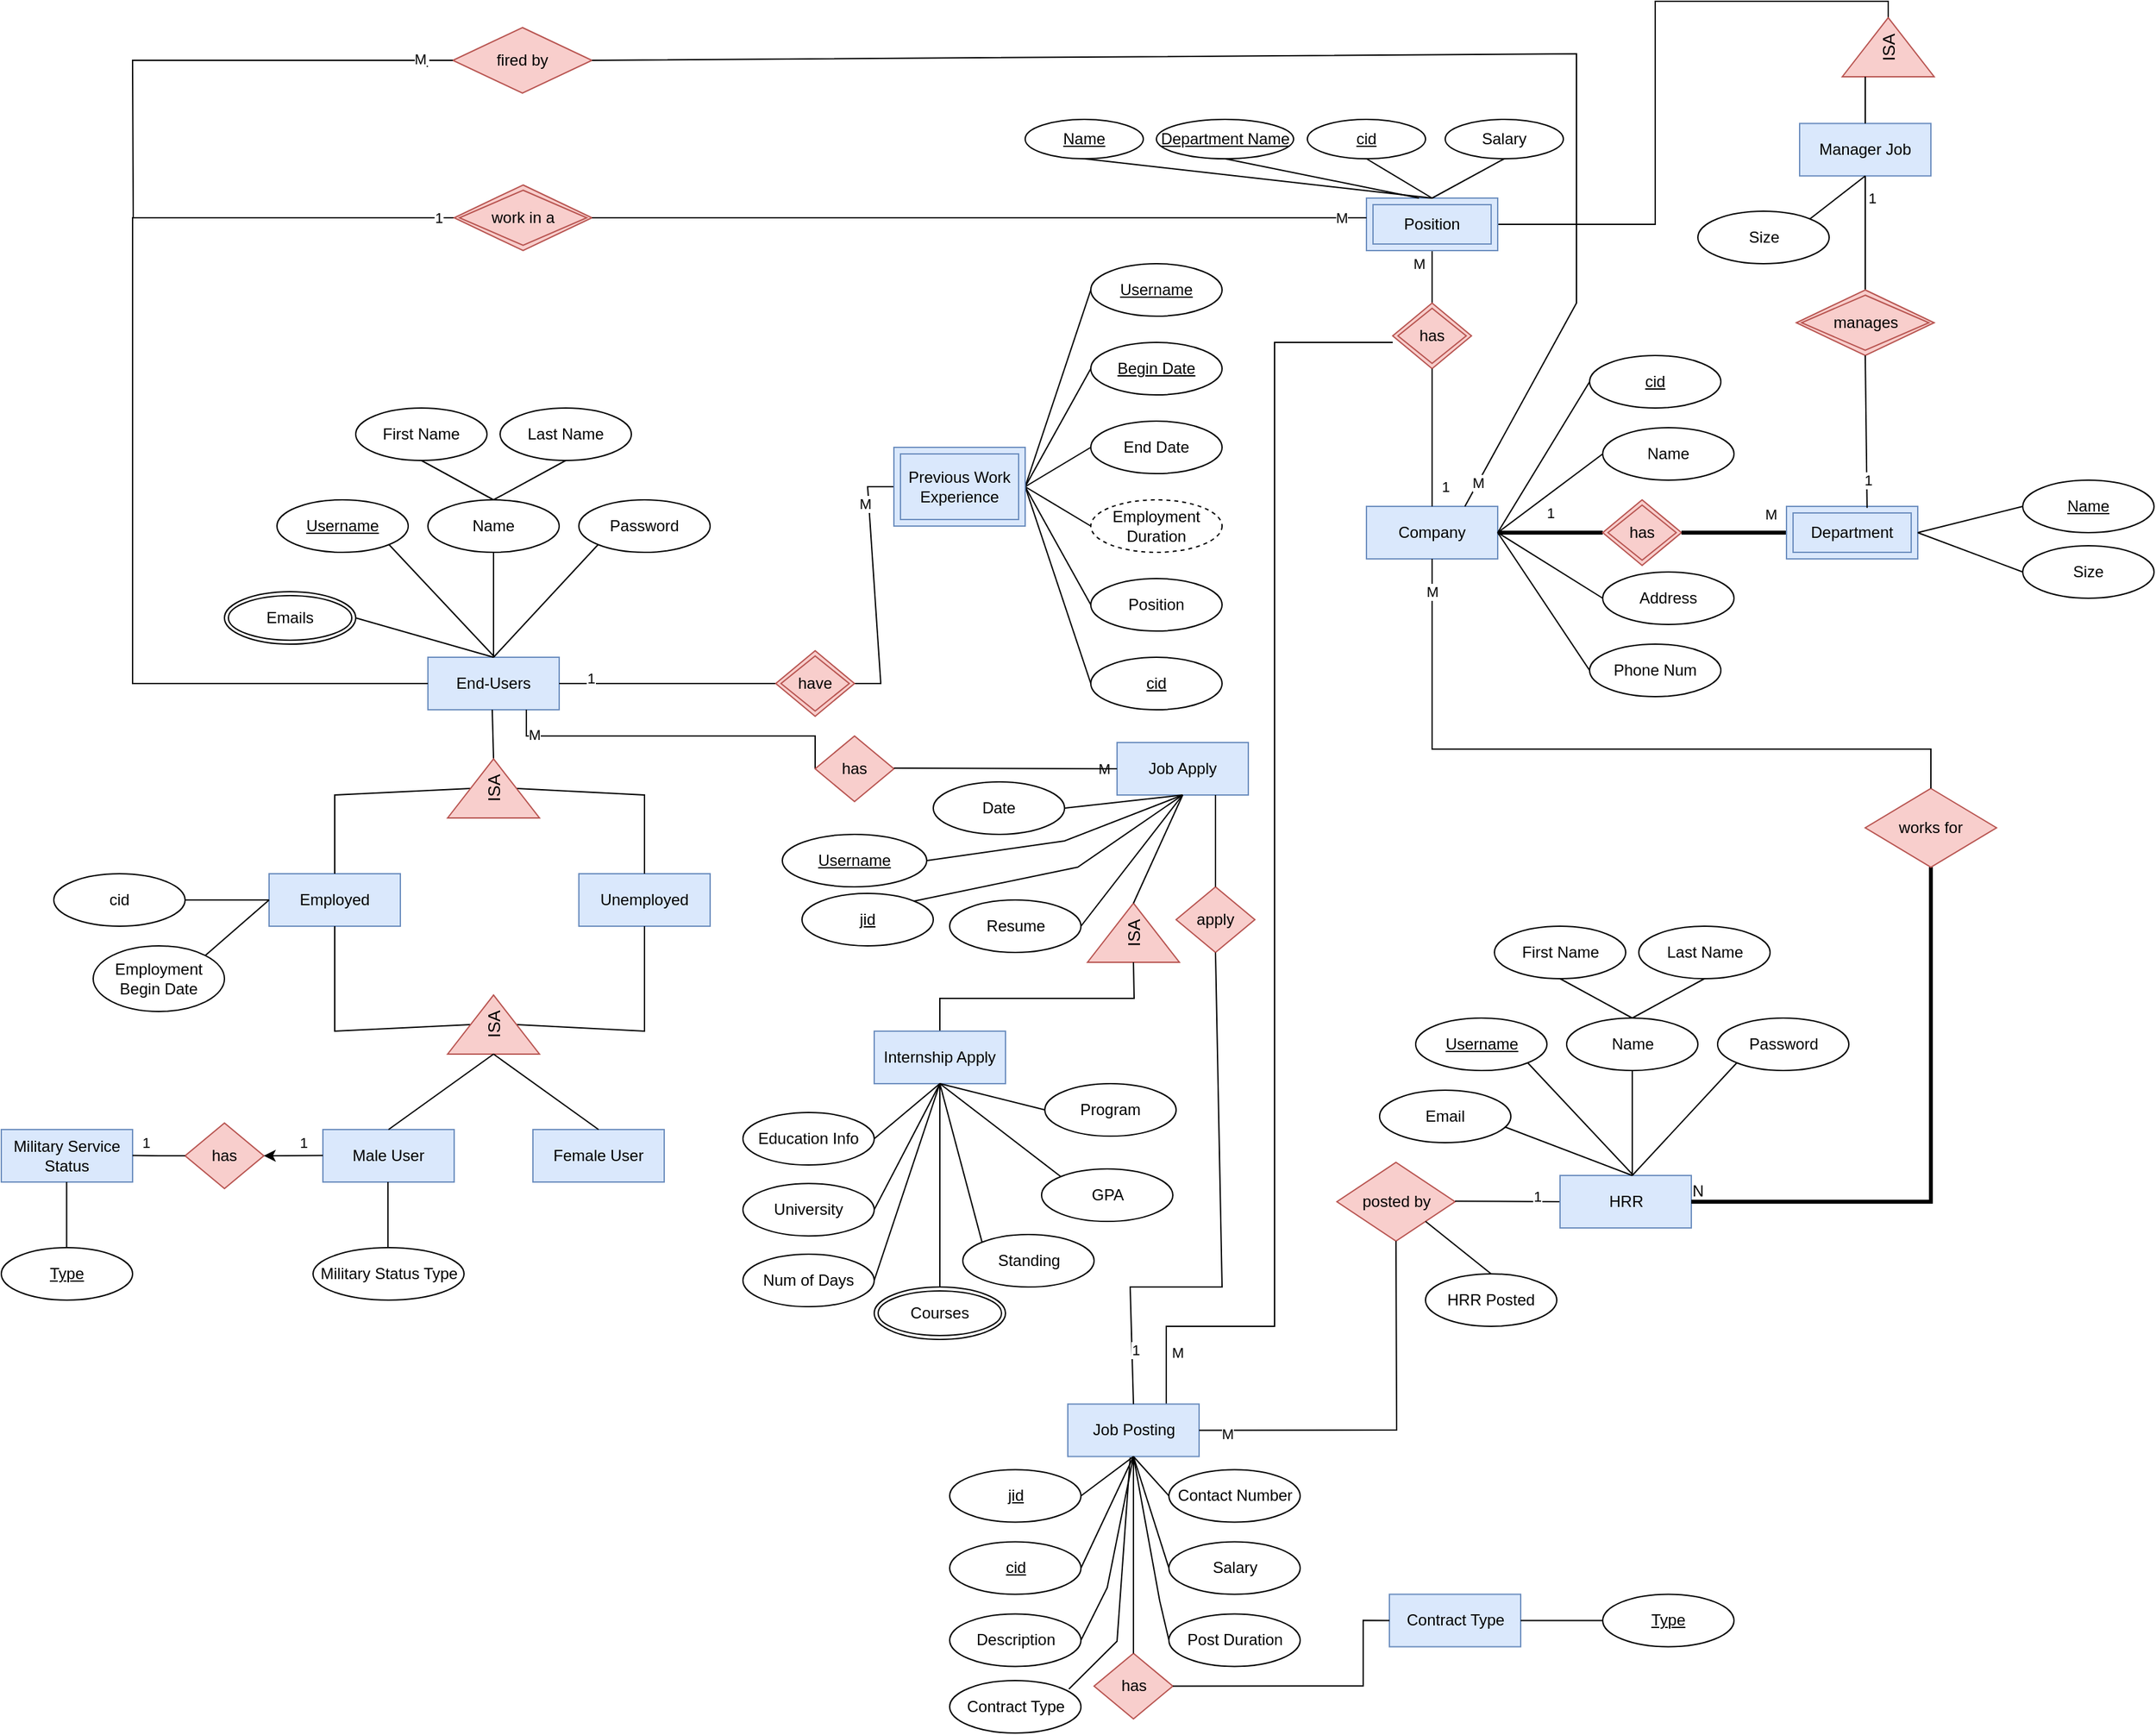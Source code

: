 <mxfile version="14.5.10" type="device"><diagram id="d1ksWg_DlpzIimM81drJ" name="Page-1"><mxGraphModel dx="985" dy="1811" grid="1" gridSize="10" guides="1" tooltips="1" connect="1" arrows="1" fold="1" page="1" pageScale="1" pageWidth="827" pageHeight="1169" math="0" shadow="0"><root><mxCell id="0"/><mxCell id="1" parent="0"/><mxCell id="cqcOpJSqc2ntEKkGwpek-28" value="Emails" style="ellipse;shape=doubleEllipse;margin=3;whiteSpace=wrap;html=1;align=center;" parent="1" vertex="1"><mxGeometry x="240" y="190" width="100" height="40" as="geometry"/></mxCell><mxCell id="cqcOpJSqc2ntEKkGwpek-31" value="" style="endArrow=none;html=1;rounded=0;exitX=0.5;exitY=0;exitDx=0;exitDy=0;entryX=0.5;entryY=1;entryDx=0;entryDy=0;" parent="1" edge="1"><mxGeometry relative="1" as="geometry"><mxPoint x="445" y="240" as="sourcePoint"/><mxPoint x="445" y="160" as="targetPoint"/></mxGeometry></mxCell><mxCell id="cqcOpJSqc2ntEKkGwpek-32" value="Last Name" style="ellipse;whiteSpace=wrap;html=1;align=center;" parent="1" vertex="1"><mxGeometry x="450" y="50" width="100" height="40" as="geometry"/></mxCell><mxCell id="cqcOpJSqc2ntEKkGwpek-33" value="Name" style="ellipse;whiteSpace=wrap;html=1;align=center;" parent="1" vertex="1"><mxGeometry x="395" y="120" width="100" height="40" as="geometry"/></mxCell><mxCell id="cqcOpJSqc2ntEKkGwpek-34" value="First Name" style="ellipse;whiteSpace=wrap;html=1;align=center;" parent="1" vertex="1"><mxGeometry x="340" y="50" width="100" height="40" as="geometry"/></mxCell><mxCell id="cqcOpJSqc2ntEKkGwpek-35" value="End-Users" style="whiteSpace=wrap;html=1;align=center;fillColor=#dae8fc;strokeColor=#6c8ebf;" parent="1" vertex="1"><mxGeometry x="395" y="240" width="100" height="40" as="geometry"/></mxCell><mxCell id="cqcOpJSqc2ntEKkGwpek-36" value="Password" style="ellipse;whiteSpace=wrap;html=1;align=center;" parent="1" vertex="1"><mxGeometry x="510" y="120" width="100" height="40" as="geometry"/></mxCell><mxCell id="cqcOpJSqc2ntEKkGwpek-37" value="&lt;span&gt;Username&lt;/span&gt;" style="ellipse;whiteSpace=wrap;html=1;align=center;fontStyle=4" parent="1" vertex="1"><mxGeometry x="280" y="120" width="100" height="40" as="geometry"/></mxCell><mxCell id="cqcOpJSqc2ntEKkGwpek-39" value="" style="endArrow=none;html=1;rounded=0;exitX=0.5;exitY=0;exitDx=0;exitDy=0;entryX=0.5;entryY=1;entryDx=0;entryDy=0;" parent="1" source="cqcOpJSqc2ntEKkGwpek-33" target="cqcOpJSqc2ntEKkGwpek-34" edge="1"><mxGeometry relative="1" as="geometry"><mxPoint x="410" y="250" as="sourcePoint"/><mxPoint x="570" y="250" as="targetPoint"/></mxGeometry></mxCell><mxCell id="cqcOpJSqc2ntEKkGwpek-40" value="" style="endArrow=none;html=1;rounded=0;exitX=0.5;exitY=0;exitDx=0;exitDy=0;entryX=0.5;entryY=1;entryDx=0;entryDy=0;" parent="1" source="cqcOpJSqc2ntEKkGwpek-33" target="cqcOpJSqc2ntEKkGwpek-32" edge="1"><mxGeometry relative="1" as="geometry"><mxPoint x="410" y="250" as="sourcePoint"/><mxPoint x="570" y="250" as="targetPoint"/></mxGeometry></mxCell><mxCell id="cqcOpJSqc2ntEKkGwpek-41" value="" style="endArrow=none;html=1;rounded=0;entryX=1;entryY=1;entryDx=0;entryDy=0;" parent="1" target="cqcOpJSqc2ntEKkGwpek-37" edge="1"><mxGeometry relative="1" as="geometry"><mxPoint x="445" y="239" as="sourcePoint"/><mxPoint x="570" y="250" as="targetPoint"/></mxGeometry></mxCell><mxCell id="cqcOpJSqc2ntEKkGwpek-42" value="" style="endArrow=none;html=1;rounded=0;exitX=0.5;exitY=0;exitDx=0;exitDy=0;entryX=1;entryY=0.5;entryDx=0;entryDy=0;" parent="1" source="cqcOpJSqc2ntEKkGwpek-35" target="cqcOpJSqc2ntEKkGwpek-28" edge="1"><mxGeometry relative="1" as="geometry"><mxPoint x="410" y="250" as="sourcePoint"/><mxPoint x="570" y="250" as="targetPoint"/></mxGeometry></mxCell><mxCell id="cqcOpJSqc2ntEKkGwpek-44" value="" style="endArrow=none;html=1;rounded=0;exitX=0.5;exitY=0;exitDx=0;exitDy=0;entryX=0;entryY=1;entryDx=0;entryDy=0;" parent="1" source="cqcOpJSqc2ntEKkGwpek-35" target="cqcOpJSqc2ntEKkGwpek-36" edge="1"><mxGeometry relative="1" as="geometry"><mxPoint x="410" y="250" as="sourcePoint"/><mxPoint x="570" y="250" as="targetPoint"/></mxGeometry></mxCell><mxCell id="cqcOpJSqc2ntEKkGwpek-51" value="Unemployed" style="whiteSpace=wrap;html=1;align=center;fillColor=#dae8fc;strokeColor=#6c8ebf;" parent="1" vertex="1"><mxGeometry x="510" y="405" width="100" height="40" as="geometry"/></mxCell><mxCell id="cqcOpJSqc2ntEKkGwpek-52" value="Employed" style="whiteSpace=wrap;html=1;align=center;fillColor=#dae8fc;strokeColor=#6c8ebf;" parent="1" vertex="1"><mxGeometry x="274" y="405" width="100" height="40" as="geometry"/></mxCell><mxCell id="cqcOpJSqc2ntEKkGwpek-53" value="" style="endArrow=none;html=1;rounded=0;exitX=0.5;exitY=0;exitDx=0;exitDy=0;entryX=0.5;entryY=0;entryDx=0;entryDy=0;" parent="1" source="ncbssZcYmyAaLt0e8BNh-103" target="cqcOpJSqc2ntEKkGwpek-52" edge="1"><mxGeometry relative="1" as="geometry"><mxPoint x="414" y="345" as="sourcePoint"/><mxPoint x="570" y="370" as="targetPoint"/><Array as="points"><mxPoint x="324" y="345"/></Array></mxGeometry></mxCell><mxCell id="cqcOpJSqc2ntEKkGwpek-54" value="" style="endArrow=none;html=1;rounded=0;exitX=0.5;exitY=1;exitDx=0;exitDy=0;entryX=0.5;entryY=0;entryDx=0;entryDy=0;" parent="1" source="ncbssZcYmyAaLt0e8BNh-103" target="cqcOpJSqc2ntEKkGwpek-51" edge="1"><mxGeometry relative="1" as="geometry"><mxPoint x="474" y="345" as="sourcePoint"/><mxPoint x="570" y="370" as="targetPoint"/><Array as="points"><mxPoint x="560" y="345"/></Array></mxGeometry></mxCell><mxCell id="cqcOpJSqc2ntEKkGwpek-55" value="" style="endArrow=none;html=1;rounded=0;exitX=1;exitY=0.5;exitDx=0;exitDy=0;" parent="1" source="ncbssZcYmyAaLt0e8BNh-103" edge="1"><mxGeometry relative="1" as="geometry"><mxPoint x="444" y="320" as="sourcePoint"/><mxPoint x="444" y="280" as="targetPoint"/></mxGeometry></mxCell><mxCell id="cqcOpJSqc2ntEKkGwpek-57" value="" style="endArrow=none;html=1;rounded=0;exitX=0.5;exitY=0;exitDx=0;exitDy=0;entryX=0.5;entryY=1;entryDx=0;entryDy=0;startArrow=none;startFill=0;" parent="1" source="ncbssZcYmyAaLt0e8BNh-107" target="cqcOpJSqc2ntEKkGwpek-52" edge="1"><mxGeometry relative="1" as="geometry"><mxPoint x="415" y="525" as="sourcePoint"/><mxPoint x="334" y="415" as="targetPoint"/><Array as="points"><mxPoint x="324" y="525"/></Array></mxGeometry></mxCell><mxCell id="cqcOpJSqc2ntEKkGwpek-58" value="" style="endArrow=none;html=1;rounded=0;exitX=0.5;exitY=1;exitDx=0;exitDy=0;entryX=0.5;entryY=1;entryDx=0;entryDy=0;endFill=0;startArrow=none;startFill=0;" parent="1" source="ncbssZcYmyAaLt0e8BNh-107" target="cqcOpJSqc2ntEKkGwpek-51" edge="1"><mxGeometry relative="1" as="geometry"><mxPoint x="475" y="525" as="sourcePoint"/><mxPoint x="334" y="455" as="targetPoint"/><Array as="points"><mxPoint x="560" y="525"/></Array></mxGeometry></mxCell><mxCell id="cqcOpJSqc2ntEKkGwpek-59" value="Employment&lt;br&gt;Begin Date" style="ellipse;whiteSpace=wrap;html=1;align=center;" parent="1" vertex="1"><mxGeometry x="140" y="460" width="100" height="50" as="geometry"/></mxCell><mxCell id="cqcOpJSqc2ntEKkGwpek-60" value="cid" style="ellipse;whiteSpace=wrap;html=1;align=center;" parent="1" vertex="1"><mxGeometry x="110" y="405" width="100" height="40" as="geometry"/></mxCell><mxCell id="cqcOpJSqc2ntEKkGwpek-62" value="" style="endArrow=none;html=1;rounded=0;exitX=0;exitY=0.5;exitDx=0;exitDy=0;entryX=1;entryY=0.5;entryDx=0;entryDy=0;" parent="1" source="cqcOpJSqc2ntEKkGwpek-52" target="cqcOpJSqc2ntEKkGwpek-60" edge="1"><mxGeometry relative="1" as="geometry"><mxPoint x="410" y="370" as="sourcePoint"/><mxPoint x="570" y="370" as="targetPoint"/></mxGeometry></mxCell><mxCell id="cqcOpJSqc2ntEKkGwpek-63" value="" style="endArrow=none;html=1;rounded=0;exitX=0;exitY=0.5;exitDx=0;exitDy=0;entryX=1;entryY=0;entryDx=0;entryDy=0;" parent="1" source="cqcOpJSqc2ntEKkGwpek-52" target="cqcOpJSqc2ntEKkGwpek-59" edge="1"><mxGeometry relative="1" as="geometry"><mxPoint x="410" y="370" as="sourcePoint"/><mxPoint x="570" y="370" as="targetPoint"/></mxGeometry></mxCell><mxCell id="cqcOpJSqc2ntEKkGwpek-67" value="Female User" style="whiteSpace=wrap;html=1;align=center;fillColor=#dae8fc;strokeColor=#6c8ebf;" parent="1" vertex="1"><mxGeometry x="475" y="600" width="100" height="40" as="geometry"/></mxCell><mxCell id="cqcOpJSqc2ntEKkGwpek-68" value="Male User" style="whiteSpace=wrap;html=1;align=center;fillColor=#dae8fc;strokeColor=#6c8ebf;" parent="1" vertex="1"><mxGeometry x="315" y="600" width="100" height="40" as="geometry"/></mxCell><mxCell id="9dVKXGQWFYvHe3evVmPa-12" value="has" style="shape=rhombus;perimeter=rhombusPerimeter;whiteSpace=wrap;html=1;align=center;fillColor=#f8cecc;strokeColor=#b85450;" parent="1" vertex="1"><mxGeometry x="210" y="595" width="60" height="50" as="geometry"/></mxCell><mxCell id="9dVKXGQWFYvHe3evVmPa-13" value="Military Service Status" style="whiteSpace=wrap;html=1;align=center;fillColor=#dae8fc;strokeColor=#6c8ebf;" parent="1" vertex="1"><mxGeometry x="70" y="600" width="100" height="40" as="geometry"/></mxCell><mxCell id="9dVKXGQWFYvHe3evVmPa-14" value="Type" style="ellipse;whiteSpace=wrap;html=1;align=center;fontStyle=4" parent="1" vertex="1"><mxGeometry x="70" y="690" width="100" height="40" as="geometry"/></mxCell><mxCell id="9dVKXGQWFYvHe3evVmPa-20" value="" style="endArrow=none;html=1;rounded=0;startArrow=classic;startFill=1;" parent="1" edge="1"><mxGeometry relative="1" as="geometry"><mxPoint x="270" y="620" as="sourcePoint"/><mxPoint x="315" y="619.76" as="targetPoint"/></mxGeometry></mxCell><mxCell id="9dVKXGQWFYvHe3evVmPa-22" value="" style="endArrow=none;html=1;rounded=0;exitX=0;exitY=0.5;exitDx=0;exitDy=0;" parent="1" source="9dVKXGQWFYvHe3evVmPa-12" edge="1"><mxGeometry relative="1" as="geometry"><mxPoint x="10" y="619.76" as="sourcePoint"/><mxPoint x="170" y="619.76" as="targetPoint"/><Array as="points"><mxPoint x="190" y="620"/></Array></mxGeometry></mxCell><mxCell id="9dVKXGQWFYvHe3evVmPa-24" value="" style="endArrow=none;html=1;rounded=0;exitX=0.5;exitY=1;exitDx=0;exitDy=0;entryX=0.5;entryY=0;entryDx=0;entryDy=0;" parent="1" edge="1"><mxGeometry relative="1" as="geometry"><mxPoint x="119.76" y="640.0" as="sourcePoint"/><mxPoint x="119.76" y="690" as="targetPoint"/></mxGeometry></mxCell><mxCell id="9dVKXGQWFYvHe3evVmPa-26" value="" style="endArrow=none;html=1;rounded=0;exitX=1;exitY=0.5;exitDx=0;exitDy=0;entryX=0;entryY=0.5;entryDx=0;entryDy=0;" parent="1" source="cqcOpJSqc2ntEKkGwpek-35" edge="1"><mxGeometry relative="1" as="geometry"><mxPoint x="620" y="230" as="sourcePoint"/><mxPoint x="660" y="260" as="targetPoint"/></mxGeometry></mxCell><mxCell id="9es2AQz5W0lQA8T3IFxf-5" value="1" style="edgeLabel;html=1;align=center;verticalAlign=middle;resizable=0;points=[];" vertex="1" connectable="0" parent="9dVKXGQWFYvHe3evVmPa-26"><mxGeometry x="-0.716" y="4" relative="1" as="geometry"><mxPoint as="offset"/></mxGeometry></mxCell><mxCell id="9es2AQz5W0lQA8T3IFxf-8" value="1" style="edgeLabel;html=1;align=center;verticalAlign=middle;resizable=0;points=[];" vertex="1" connectable="0" parent="9dVKXGQWFYvHe3evVmPa-26"><mxGeometry x="-0.716" y="4" relative="1" as="geometry"><mxPoint x="-339" y="354" as="offset"/></mxGeometry></mxCell><mxCell id="9es2AQz5W0lQA8T3IFxf-9" value="1" style="edgeLabel;html=1;align=center;verticalAlign=middle;resizable=0;points=[];" vertex="1" connectable="0" parent="9dVKXGQWFYvHe3evVmPa-26"><mxGeometry x="-0.716" y="4" relative="1" as="geometry"><mxPoint x="-219" y="354" as="offset"/></mxGeometry></mxCell><mxCell id="9dVKXGQWFYvHe3evVmPa-28" value="" style="endArrow=none;html=1;rounded=0;exitX=1;exitY=0.5;exitDx=0;exitDy=0;endFill=0;startArrow=none;startFill=0;entryX=0;entryY=0.5;entryDx=0;entryDy=0;" parent="1" target="9dVKXGQWFYvHe3evVmPa-56" edge="1"><mxGeometry relative="1" as="geometry"><mxPoint x="720" y="260" as="sourcePoint"/><mxPoint x="740" y="110" as="targetPoint"/><Array as="points"><mxPoint x="740" y="260"/><mxPoint x="730" y="110"/></Array></mxGeometry></mxCell><mxCell id="9es2AQz5W0lQA8T3IFxf-6" value="M" style="edgeLabel;html=1;align=center;verticalAlign=middle;resizable=0;points=[];" vertex="1" connectable="0" parent="9dVKXGQWFYvHe3evVmPa-28"><mxGeometry x="0.659" y="3" relative="1" as="geometry"><mxPoint as="offset"/></mxGeometry></mxCell><mxCell id="9dVKXGQWFYvHe3evVmPa-29" value="Position" style="ellipse;whiteSpace=wrap;html=1;align=center;" parent="1" vertex="1"><mxGeometry x="900" y="180" width="100" height="40" as="geometry"/></mxCell><mxCell id="9dVKXGQWFYvHe3evVmPa-30" value="Employment Duration" style="ellipse;whiteSpace=wrap;html=1;align=center;dashed=1;" parent="1" vertex="1"><mxGeometry x="900" y="120" width="100" height="40" as="geometry"/></mxCell><mxCell id="9dVKXGQWFYvHe3evVmPa-31" value="End Date" style="ellipse;whiteSpace=wrap;html=1;align=center;" parent="1" vertex="1"><mxGeometry x="900" y="60" width="100" height="40" as="geometry"/></mxCell><mxCell id="9dVKXGQWFYvHe3evVmPa-32" value="Begin Date" style="ellipse;whiteSpace=wrap;html=1;align=center;fontStyle=4" parent="1" vertex="1"><mxGeometry x="900" width="100" height="40" as="geometry"/></mxCell><mxCell id="9dVKXGQWFYvHe3evVmPa-33" value="" style="endArrow=none;html=1;rounded=0;exitX=1;exitY=0.5;exitDx=0;exitDy=0;entryX=0;entryY=0.5;entryDx=0;entryDy=0;" parent="1" target="9dVKXGQWFYvHe3evVmPa-32" edge="1"><mxGeometry relative="1" as="geometry"><mxPoint x="850" y="110" as="sourcePoint"/><mxPoint x="920" y="120" as="targetPoint"/></mxGeometry></mxCell><mxCell id="9dVKXGQWFYvHe3evVmPa-34" value="" style="endArrow=none;html=1;rounded=0;entryX=0;entryY=0.5;entryDx=0;entryDy=0;" parent="1" target="9dVKXGQWFYvHe3evVmPa-29" edge="1"><mxGeometry relative="1" as="geometry"><mxPoint x="850" y="110" as="sourcePoint"/><mxPoint x="924.767" y="44.191" as="targetPoint"/></mxGeometry></mxCell><mxCell id="9dVKXGQWFYvHe3evVmPa-35" value="" style="endArrow=none;html=1;rounded=0;exitX=1;exitY=0.5;exitDx=0;exitDy=0;entryX=0;entryY=0.5;entryDx=0;entryDy=0;" parent="1" target="9dVKXGQWFYvHe3evVmPa-31" edge="1"><mxGeometry relative="1" as="geometry"><mxPoint x="850" y="110" as="sourcePoint"/><mxPoint x="924.767" y="44.191" as="targetPoint"/></mxGeometry></mxCell><mxCell id="9dVKXGQWFYvHe3evVmPa-36" value="" style="endArrow=none;html=1;rounded=0;entryX=0;entryY=0.5;entryDx=0;entryDy=0;" parent="1" target="9dVKXGQWFYvHe3evVmPa-30" edge="1"><mxGeometry relative="1" as="geometry"><mxPoint x="850" y="110" as="sourcePoint"/><mxPoint x="910" y="90" as="targetPoint"/></mxGeometry></mxCell><mxCell id="ncbssZcYmyAaLt0e8BNh-2" style="edgeStyle=orthogonalEdgeStyle;rounded=0;orthogonalLoop=1;jettySize=auto;html=1;exitX=0;exitY=0.5;exitDx=0;exitDy=0;entryX=0.75;entryY=0;entryDx=0;entryDy=0;endArrow=none;endFill=0;" parent="1" target="9dVKXGQWFYvHe3evVmPa-46" edge="1"><mxGeometry relative="1" as="geometry"><mxPoint x="1050" y="110" as="targetPoint"/><mxPoint x="1130" as="sourcePoint"/><Array as="points"><mxPoint x="1040"/><mxPoint x="1040" y="750"/><mxPoint x="957" y="750"/></Array></mxGeometry></mxCell><mxCell id="ncbssZcYmyAaLt0e8BNh-30" value="M" style="edgeLabel;html=1;align=center;verticalAlign=middle;resizable=0;points=[];" parent="ncbssZcYmyAaLt0e8BNh-2" vertex="1" connectable="0"><mxGeometry x="0.92" y="-1" relative="1" as="geometry"><mxPoint x="9" as="offset"/></mxGeometry></mxCell><mxCell id="9dVKXGQWFYvHe3evVmPa-37" value="Company" style="whiteSpace=wrap;html=1;align=center;fillColor=#dae8fc;strokeColor=#6c8ebf;" parent="1" vertex="1"><mxGeometry x="1110" y="125" width="100" height="40" as="geometry"/></mxCell><mxCell id="9dVKXGQWFYvHe3evVmPa-38" value="Phone Num" style="ellipse;whiteSpace=wrap;html=1;align=center;" parent="1" vertex="1"><mxGeometry x="1280" y="230" width="100" height="40" as="geometry"/></mxCell><mxCell id="9dVKXGQWFYvHe3evVmPa-39" value="Address" style="ellipse;whiteSpace=wrap;html=1;align=center;" parent="1" vertex="1"><mxGeometry x="1290" y="175" width="100" height="40" as="geometry"/></mxCell><mxCell id="9dVKXGQWFYvHe3evVmPa-40" value="Name" style="ellipse;whiteSpace=wrap;html=1;align=center;" parent="1" vertex="1"><mxGeometry x="1290" y="65" width="100" height="40" as="geometry"/></mxCell><mxCell id="9dVKXGQWFYvHe3evVmPa-41" value="cid" style="ellipse;whiteSpace=wrap;html=1;align=center;fontStyle=4" parent="1" vertex="1"><mxGeometry x="1280" y="10" width="100" height="40" as="geometry"/></mxCell><mxCell id="9dVKXGQWFYvHe3evVmPa-42" value="" style="endArrow=none;html=1;rounded=0;entryX=0;entryY=0.5;entryDx=0;entryDy=0;" parent="1" target="9dVKXGQWFYvHe3evVmPa-39" edge="1"><mxGeometry relative="1" as="geometry"><mxPoint x="1210" y="145" as="sourcePoint"/><mxPoint x="1260" y="175" as="targetPoint"/></mxGeometry></mxCell><mxCell id="9dVKXGQWFYvHe3evVmPa-43" value="" style="endArrow=none;html=1;rounded=0;entryX=0;entryY=0.5;entryDx=0;entryDy=0;" parent="1" target="9dVKXGQWFYvHe3evVmPa-40" edge="1"><mxGeometry relative="1" as="geometry"><mxPoint x="1210" y="145" as="sourcePoint"/><mxPoint x="1250" y="225" as="targetPoint"/></mxGeometry></mxCell><mxCell id="9dVKXGQWFYvHe3evVmPa-44" value="" style="endArrow=none;html=1;rounded=0;exitX=1;exitY=0.5;exitDx=0;exitDy=0;entryX=0;entryY=0.5;entryDx=0;entryDy=0;" parent="1" target="9dVKXGQWFYvHe3evVmPa-38" edge="1"><mxGeometry relative="1" as="geometry"><mxPoint x="1210" y="145" as="sourcePoint"/><mxPoint x="1250" y="225" as="targetPoint"/></mxGeometry></mxCell><mxCell id="9dVKXGQWFYvHe3evVmPa-45" value="" style="endArrow=none;html=1;rounded=0;exitX=1;exitY=0.5;exitDx=0;exitDy=0;entryX=0;entryY=0.5;entryDx=0;entryDy=0;" parent="1" target="9dVKXGQWFYvHe3evVmPa-41" edge="1"><mxGeometry relative="1" as="geometry"><mxPoint x="1210" y="145" as="sourcePoint"/><mxPoint x="1250" y="225" as="targetPoint"/></mxGeometry></mxCell><mxCell id="9dVKXGQWFYvHe3evVmPa-46" value="Job Posting" style="whiteSpace=wrap;html=1;align=center;fillColor=#dae8fc;strokeColor=#6c8ebf;" parent="1" vertex="1"><mxGeometry x="882.5" y="809.24" width="100" height="40" as="geometry"/></mxCell><mxCell id="9dVKXGQWFYvHe3evVmPa-47" value="Username" style="ellipse;whiteSpace=wrap;html=1;align=center;fontStyle=4" parent="1" vertex="1"><mxGeometry x="900" y="-60" width="100" height="40" as="geometry"/></mxCell><mxCell id="9dVKXGQWFYvHe3evVmPa-48" value="cid" style="ellipse;whiteSpace=wrap;html=1;align=center;fontStyle=4" parent="1" vertex="1"><mxGeometry x="900" y="240" width="100" height="40" as="geometry"/></mxCell><mxCell id="9dVKXGQWFYvHe3evVmPa-51" value="" style="endArrow=none;html=1;rounded=0;exitX=1;exitY=0.5;exitDx=0;exitDy=0;entryX=0;entryY=0.5;entryDx=0;entryDy=0;" parent="1" target="9dVKXGQWFYvHe3evVmPa-47" edge="1"><mxGeometry relative="1" as="geometry"><mxPoint x="850" y="110" as="sourcePoint"/><mxPoint x="1010" y="170" as="targetPoint"/></mxGeometry></mxCell><mxCell id="9dVKXGQWFYvHe3evVmPa-52" value="" style="endArrow=none;html=1;rounded=0;exitX=1;exitY=0.5;exitDx=0;exitDy=0;entryX=0;entryY=0.5;entryDx=0;entryDy=0;" parent="1" target="9dVKXGQWFYvHe3evVmPa-48" edge="1"><mxGeometry relative="1" as="geometry"><mxPoint x="850" y="110" as="sourcePoint"/><mxPoint x="890" y="250" as="targetPoint"/></mxGeometry></mxCell><mxCell id="9dVKXGQWFYvHe3evVmPa-56" value="Previous Work Experience" style="shape=ext;margin=3;double=1;whiteSpace=wrap;html=1;align=center;fillColor=#dae8fc;strokeColor=#6c8ebf;" parent="1" vertex="1"><mxGeometry x="750" y="80" width="100" height="60" as="geometry"/></mxCell><mxCell id="9dVKXGQWFYvHe3evVmPa-58" value="apply" style="shape=rhombus;perimeter=rhombusPerimeter;whiteSpace=wrap;html=1;align=center;fillColor=#f8cecc;strokeColor=#b85450;" parent="1" vertex="1"><mxGeometry x="965" y="415" width="60" height="50" as="geometry"/></mxCell><mxCell id="9dVKXGQWFYvHe3evVmPa-59" value="M" style="endArrow=none;html=1;rounded=0;exitX=0.75;exitY=1;exitDx=0;exitDy=0;entryX=0;entryY=0.5;entryDx=0;entryDy=0;" parent="1" source="cqcOpJSqc2ntEKkGwpek-35" target="bTfGJGbR7u_WJ01gCJMP-20" edge="1"><mxGeometry x="1" y="220" relative="1" as="geometry"><mxPoint x="830" y="270" as="sourcePoint"/><mxPoint x="990" y="270" as="targetPoint"/><Array as="points"><mxPoint x="470" y="300"/><mxPoint x="690" y="300"/><mxPoint x="690" y="325"/></Array><mxPoint x="220" as="offset"/></mxGeometry></mxCell><mxCell id="bTfGJGbR7u_WJ01gCJMP-16" value="M" style="edgeLabel;html=1;align=center;verticalAlign=middle;resizable=0;points=[];" parent="9dVKXGQWFYvHe3evVmPa-59" vertex="1" connectable="0"><mxGeometry x="-0.803" y="1" relative="1" as="geometry"><mxPoint as="offset"/></mxGeometry></mxCell><mxCell id="9dVKXGQWFYvHe3evVmPa-62" value="" style="endArrow=none;html=1;rounded=0;exitX=0.5;exitY=1;exitDx=0;exitDy=0;entryX=0.5;entryY=0;entryDx=0;entryDy=0;" parent="1" source="9dVKXGQWFYvHe3evVmPa-58" target="9dVKXGQWFYvHe3evVmPa-46" edge="1"><mxGeometry relative="1" as="geometry"><mxPoint x="960" y="320" as="sourcePoint"/><mxPoint x="930" y="800" as="targetPoint"/><Array as="points"><mxPoint x="1000" y="720"/><mxPoint x="930" y="720"/></Array></mxGeometry></mxCell><mxCell id="bTfGJGbR7u_WJ01gCJMP-17" value="1" style="edgeLabel;html=1;align=center;verticalAlign=middle;resizable=0;points=[];" parent="9dVKXGQWFYvHe3evVmPa-62" vertex="1" connectable="0"><mxGeometry x="0.8" y="2" relative="1" as="geometry"><mxPoint as="offset"/></mxGeometry></mxCell><mxCell id="9dVKXGQWFYvHe3evVmPa-63" value="cid" style="ellipse;whiteSpace=wrap;html=1;align=center;fontStyle=4" parent="1" vertex="1"><mxGeometry x="792.5" y="914.24" width="100" height="40" as="geometry"/></mxCell><mxCell id="9dVKXGQWFYvHe3evVmPa-64" value="jid" style="ellipse;whiteSpace=wrap;html=1;align=center;fontStyle=4" parent="1" vertex="1"><mxGeometry x="792.5" y="859.24" width="100" height="40" as="geometry"/></mxCell><mxCell id="9dVKXGQWFYvHe3evVmPa-68" value="Contact Number" style="ellipse;whiteSpace=wrap;html=1;align=center;gradientColor=none;" parent="1" vertex="1"><mxGeometry x="959.5" y="859.24" width="100" height="40" as="geometry"/></mxCell><mxCell id="9dVKXGQWFYvHe3evVmPa-69" value="Description" style="ellipse;whiteSpace=wrap;html=1;align=center;gradientColor=none;" parent="1" vertex="1"><mxGeometry x="792.5" y="969.24" width="100" height="40" as="geometry"/></mxCell><mxCell id="9dVKXGQWFYvHe3evVmPa-70" value="Salary" style="ellipse;whiteSpace=wrap;html=1;align=center;gradientColor=none;" parent="1" vertex="1"><mxGeometry x="959.5" y="914.24" width="100" height="40" as="geometry"/></mxCell><mxCell id="9dVKXGQWFYvHe3evVmPa-71" value="Post Duration" style="ellipse;whiteSpace=wrap;html=1;align=center;gradientColor=none;" parent="1" vertex="1"><mxGeometry x="959.5" y="969.24" width="100" height="40" as="geometry"/></mxCell><mxCell id="9dVKXGQWFYvHe3evVmPa-73" value="has" style="shape=rhombus;perimeter=rhombusPerimeter;whiteSpace=wrap;html=1;align=center;fillColor=#f8cecc;strokeColor=#b85450;" parent="1" vertex="1"><mxGeometry x="902.5" y="999.24" width="60" height="50" as="geometry"/></mxCell><mxCell id="9dVKXGQWFYvHe3evVmPa-74" value="" style="endArrow=none;html=1;rounded=0;exitX=0.5;exitY=1;exitDx=0;exitDy=0;entryX=0.5;entryY=0;entryDx=0;entryDy=0;" parent="1" source="9dVKXGQWFYvHe3evVmPa-46" target="9dVKXGQWFYvHe3evVmPa-73" edge="1"><mxGeometry relative="1" as="geometry"><mxPoint x="1152.5" y="709.24" as="sourcePoint"/><mxPoint x="932.5" y="995.18" as="targetPoint"/></mxGeometry></mxCell><mxCell id="9dVKXGQWFYvHe3evVmPa-75" value="" style="endArrow=none;html=1;rounded=0;exitX=1;exitY=0.5;exitDx=0;exitDy=0;entryX=0.5;entryY=1;entryDx=0;entryDy=0;" parent="1" source="9dVKXGQWFYvHe3evVmPa-64" target="9dVKXGQWFYvHe3evVmPa-46" edge="1"><mxGeometry relative="1" as="geometry"><mxPoint x="1042.5" y="789.24" as="sourcePoint"/><mxPoint x="1202.5" y="789.24" as="targetPoint"/><Array as="points"/></mxGeometry></mxCell><mxCell id="9dVKXGQWFYvHe3evVmPa-76" value="" style="endArrow=none;html=1;rounded=0;exitX=1;exitY=0.5;exitDx=0;exitDy=0;" parent="1" source="9dVKXGQWFYvHe3evVmPa-63" edge="1"><mxGeometry relative="1" as="geometry"><mxPoint x="902.5" y="889.24" as="sourcePoint"/><mxPoint x="932.5" y="849.24" as="targetPoint"/><Array as="points"/></mxGeometry></mxCell><mxCell id="9dVKXGQWFYvHe3evVmPa-77" value="" style="endArrow=none;html=1;rounded=0;exitX=1;exitY=0.5;exitDx=0;exitDy=0;" parent="1" source="9dVKXGQWFYvHe3evVmPa-69" edge="1"><mxGeometry relative="1" as="geometry"><mxPoint x="912.5" y="899.24" as="sourcePoint"/><mxPoint x="932.5" y="849.24" as="targetPoint"/><Array as="points"><mxPoint x="912.5" y="949.24"/></Array></mxGeometry></mxCell><mxCell id="9dVKXGQWFYvHe3evVmPa-78" value="" style="endArrow=none;html=1;rounded=0;exitX=0.5;exitY=1;exitDx=0;exitDy=0;entryX=0;entryY=0.5;entryDx=0;entryDy=0;" parent="1" source="9dVKXGQWFYvHe3evVmPa-46" target="9dVKXGQWFYvHe3evVmPa-71" edge="1"><mxGeometry relative="1" as="geometry"><mxPoint x="1042.5" y="789.24" as="sourcePoint"/><mxPoint x="1202.5" y="789.24" as="targetPoint"/><Array as="points"><mxPoint x="952.5" y="959.24"/></Array></mxGeometry></mxCell><mxCell id="9dVKXGQWFYvHe3evVmPa-79" value="" style="endArrow=none;html=1;rounded=0;exitX=0.5;exitY=1;exitDx=0;exitDy=0;entryX=0;entryY=0.5;entryDx=0;entryDy=0;" parent="1" source="9dVKXGQWFYvHe3evVmPa-46" target="9dVKXGQWFYvHe3evVmPa-70" edge="1"><mxGeometry relative="1" as="geometry"><mxPoint x="1042.5" y="789.24" as="sourcePoint"/><mxPoint x="1202.5" y="789.24" as="targetPoint"/></mxGeometry></mxCell><mxCell id="9dVKXGQWFYvHe3evVmPa-80" value="" style="endArrow=none;html=1;rounded=0;exitX=0.5;exitY=1;exitDx=0;exitDy=0;entryX=0;entryY=0.5;entryDx=0;entryDy=0;" parent="1" source="9dVKXGQWFYvHe3evVmPa-46" target="9dVKXGQWFYvHe3evVmPa-68" edge="1"><mxGeometry relative="1" as="geometry"><mxPoint x="1042.5" y="789.24" as="sourcePoint"/><mxPoint x="1202.5" y="789.24" as="targetPoint"/></mxGeometry></mxCell><mxCell id="9dVKXGQWFYvHe3evVmPa-81" value="Contract Type" style="whiteSpace=wrap;html=1;align=center;fillColor=#dae8fc;strokeColor=#6c8ebf;" parent="1" vertex="1"><mxGeometry x="1127.5" y="954.24" width="100" height="40" as="geometry"/></mxCell><mxCell id="9dVKXGQWFYvHe3evVmPa-82" value="" style="endArrow=none;html=1;rounded=0;exitX=0;exitY=0.5;exitDx=0;exitDy=0;entryX=1;entryY=0.5;entryDx=0;entryDy=0;" parent="1" source="9dVKXGQWFYvHe3evVmPa-81" target="9dVKXGQWFYvHe3evVmPa-73" edge="1"><mxGeometry relative="1" as="geometry"><mxPoint x="942.5" y="1019.24" as="sourcePoint"/><mxPoint x="942.5" y="1179.24" as="targetPoint"/><Array as="points"><mxPoint x="1107.5" y="974.18"/><mxPoint x="1107.5" y="1024.18"/><mxPoint x="1067.5" y="1024.18"/></Array></mxGeometry></mxCell><mxCell id="9dVKXGQWFYvHe3evVmPa-83" style="edgeStyle=orthogonalEdgeStyle;rounded=0;orthogonalLoop=1;jettySize=auto;html=1;exitX=0.5;exitY=1;exitDx=0;exitDy=0;startArrow=none;startFill=0;endArrow=classic;endFill=1;" parent="1" edge="1"><mxGeometry relative="1" as="geometry"><mxPoint x="1320" y="939.24" as="sourcePoint"/><mxPoint x="1320" y="939.24" as="targetPoint"/></mxGeometry></mxCell><mxCell id="9dVKXGQWFYvHe3evVmPa-85" value="Type" style="ellipse;whiteSpace=wrap;html=1;align=center;gradientColor=none;fontStyle=4" parent="1" vertex="1"><mxGeometry x="1290" y="954.24" width="100" height="40" as="geometry"/></mxCell><mxCell id="9dVKXGQWFYvHe3evVmPa-94" value="" style="endArrow=none;html=1;rounded=0;exitX=0;exitY=0.5;exitDx=0;exitDy=0;entryX=1;entryY=0.5;entryDx=0;entryDy=0;" parent="1" source="9dVKXGQWFYvHe3evVmPa-85" target="9dVKXGQWFYvHe3evVmPa-81" edge="1"><mxGeometry relative="1" as="geometry"><mxPoint x="1208" y="1143.3" as="sourcePoint"/><mxPoint x="1208" y="1103.3" as="targetPoint"/></mxGeometry></mxCell><mxCell id="9dVKXGQWFYvHe3evVmPa-104" value="" style="endArrow=none;html=1;rounded=0;exitX=0.5;exitY=0;exitDx=0;exitDy=0;entryX=0.5;entryY=1;entryDx=0;entryDy=0;" parent="1" edge="1"><mxGeometry relative="1" as="geometry"><mxPoint x="1160" y="-25" as="sourcePoint"/><mxPoint x="1160" y="-70" as="targetPoint"/></mxGeometry></mxCell><mxCell id="9dVKXGQWFYvHe3evVmPa-106" style="edgeStyle=orthogonalEdgeStyle;rounded=0;orthogonalLoop=1;jettySize=auto;html=1;exitX=0.5;exitY=1;exitDx=0;exitDy=0;startArrow=none;startFill=0;endArrow=classic;endFill=1;" parent="1" source="9dVKXGQWFYvHe3evVmPa-37" target="9dVKXGQWFYvHe3evVmPa-37" edge="1"><mxGeometry relative="1" as="geometry"/></mxCell><mxCell id="9dVKXGQWFYvHe3evVmPa-107" value="posted by" style="shape=rhombus;perimeter=rhombusPerimeter;whiteSpace=wrap;html=1;align=center;fillColor=#f8cecc;strokeColor=#b85450;" parent="1" vertex="1"><mxGeometry x="1087.5" y="625" width="90" height="60" as="geometry"/></mxCell><mxCell id="9dVKXGQWFYvHe3evVmPa-109" value="" style="endArrow=none;html=1;rounded=0;exitX=1;exitY=0.5;exitDx=0;exitDy=0;entryX=0.5;entryY=1;entryDx=0;entryDy=0;" parent="1" source="9dVKXGQWFYvHe3evVmPa-46" target="9dVKXGQWFYvHe3evVmPa-107" edge="1"><mxGeometry relative="1" as="geometry"><mxPoint x="1222.5" y="820" as="sourcePoint"/><mxPoint x="1212.5" y="700.94" as="targetPoint"/><Array as="points"><mxPoint x="1133" y="829"/></Array></mxGeometry></mxCell><mxCell id="9es2AQz5W0lQA8T3IFxf-15" value="M" style="edgeLabel;html=1;align=center;verticalAlign=middle;resizable=0;points=[];" vertex="1" connectable="0" parent="9dVKXGQWFYvHe3evVmPa-109"><mxGeometry x="-0.852" y="-3" relative="1" as="geometry"><mxPoint x="-1" as="offset"/></mxGeometry></mxCell><mxCell id="9dVKXGQWFYvHe3evVmPa-111" value="" style="endArrow=none;html=1;rounded=0;exitX=1;exitY=0.5;exitDx=0;exitDy=0;" parent="1" edge="1"><mxGeometry relative="1" as="geometry"><mxPoint x="1177.5" y="654.58" as="sourcePoint"/><mxPoint x="1257.5" y="655" as="targetPoint"/></mxGeometry></mxCell><mxCell id="9es2AQz5W0lQA8T3IFxf-13" value="1" style="edgeLabel;html=1;align=center;verticalAlign=middle;resizable=0;points=[];" vertex="1" connectable="0" parent="9dVKXGQWFYvHe3evVmPa-111"><mxGeometry x="0.552" y="4" relative="1" as="geometry"><mxPoint as="offset"/></mxGeometry></mxCell><mxCell id="9dVKXGQWFYvHe3evVmPa-112" value="HRR" style="whiteSpace=wrap;html=1;align=center;fillColor=#dae8fc;strokeColor=#6c8ebf;" parent="1" vertex="1"><mxGeometry x="1257.5" y="635" width="100" height="40" as="geometry"/></mxCell><mxCell id="9dVKXGQWFYvHe3evVmPa-114" value="" style="endArrow=none;html=1;rounded=0;exitX=0.5;exitY=0;exitDx=0;exitDy=0;entryX=0.5;entryY=1;entryDx=0;entryDy=0;" parent="1" edge="1"><mxGeometry relative="1" as="geometry"><mxPoint x="1312.5" y="635" as="sourcePoint"/><mxPoint x="1312.5" y="555" as="targetPoint"/></mxGeometry></mxCell><mxCell id="9dVKXGQWFYvHe3evVmPa-115" value="Last Name" style="ellipse;whiteSpace=wrap;html=1;align=center;" parent="1" vertex="1"><mxGeometry x="1317.5" y="445" width="100" height="40" as="geometry"/></mxCell><mxCell id="9dVKXGQWFYvHe3evVmPa-116" value="Name" style="ellipse;whiteSpace=wrap;html=1;align=center;" parent="1" vertex="1"><mxGeometry x="1262.5" y="515" width="100" height="40" as="geometry"/></mxCell><mxCell id="9dVKXGQWFYvHe3evVmPa-117" value="First Name" style="ellipse;whiteSpace=wrap;html=1;align=center;" parent="1" vertex="1"><mxGeometry x="1207.5" y="445" width="100" height="40" as="geometry"/></mxCell><mxCell id="9dVKXGQWFYvHe3evVmPa-118" value="Password" style="ellipse;whiteSpace=wrap;html=1;align=center;" parent="1" vertex="1"><mxGeometry x="1377.5" y="515" width="100" height="40" as="geometry"/></mxCell><mxCell id="9dVKXGQWFYvHe3evVmPa-119" value="&lt;span&gt;Username&lt;/span&gt;" style="ellipse;whiteSpace=wrap;html=1;align=center;fontStyle=4" parent="1" vertex="1"><mxGeometry x="1147.5" y="515" width="100" height="40" as="geometry"/></mxCell><mxCell id="9dVKXGQWFYvHe3evVmPa-121" value="" style="endArrow=none;html=1;rounded=0;exitX=0.5;exitY=0;exitDx=0;exitDy=0;entryX=0.5;entryY=1;entryDx=0;entryDy=0;" parent="1" source="9dVKXGQWFYvHe3evVmPa-116" target="9dVKXGQWFYvHe3evVmPa-117" edge="1"><mxGeometry relative="1" as="geometry"><mxPoint x="1277.5" y="645" as="sourcePoint"/><mxPoint x="1437.5" y="645" as="targetPoint"/></mxGeometry></mxCell><mxCell id="9dVKXGQWFYvHe3evVmPa-122" value="" style="endArrow=none;html=1;rounded=0;exitX=0.5;exitY=0;exitDx=0;exitDy=0;entryX=0.5;entryY=1;entryDx=0;entryDy=0;" parent="1" source="9dVKXGQWFYvHe3evVmPa-116" target="9dVKXGQWFYvHe3evVmPa-115" edge="1"><mxGeometry relative="1" as="geometry"><mxPoint x="1277.5" y="645" as="sourcePoint"/><mxPoint x="1437.5" y="645" as="targetPoint"/></mxGeometry></mxCell><mxCell id="9dVKXGQWFYvHe3evVmPa-123" value="" style="endArrow=none;html=1;rounded=0;entryX=1;entryY=1;entryDx=0;entryDy=0;" parent="1" target="9dVKXGQWFYvHe3evVmPa-119" edge="1"><mxGeometry relative="1" as="geometry"><mxPoint x="1312.5" y="634" as="sourcePoint"/><mxPoint x="1437.5" y="645" as="targetPoint"/></mxGeometry></mxCell><mxCell id="9dVKXGQWFYvHe3evVmPa-124" value="" style="endArrow=none;html=1;rounded=0;exitX=0.5;exitY=0;exitDx=0;exitDy=0;entryX=1;entryY=0.5;entryDx=0;entryDy=0;" parent="1" edge="1"><mxGeometry relative="1" as="geometry"><mxPoint x="1312.5" y="635" as="sourcePoint"/><mxPoint x="1207.5" y="595" as="targetPoint"/></mxGeometry></mxCell><mxCell id="9dVKXGQWFYvHe3evVmPa-126" value="" style="endArrow=none;html=1;rounded=0;exitX=0.5;exitY=0;exitDx=0;exitDy=0;entryX=0;entryY=1;entryDx=0;entryDy=0;" parent="1" target="9dVKXGQWFYvHe3evVmPa-118" edge="1"><mxGeometry relative="1" as="geometry"><mxPoint x="1312.5" y="635" as="sourcePoint"/><mxPoint x="1437.5" y="645" as="targetPoint"/></mxGeometry></mxCell><mxCell id="bTfGJGbR7u_WJ01gCJMP-1" value="" style="endArrow=none;html=1;rounded=0;entryX=1;entryY=0.5;entryDx=0;entryDy=0;startArrow=none;jumpStyle=none;targetPerimeterSpacing=0;shadow=0;sketch=0;exitX=0.5;exitY=1;exitDx=0;exitDy=0;spacingLeft=0;strokeWidth=3;" parent="1" source="bTfGJGbR7u_WJ01gCJMP-3" target="9dVKXGQWFYvHe3evVmPa-112" edge="1"><mxGeometry relative="1" as="geometry"><mxPoint x="1540" y="350" as="sourcePoint"/><mxPoint x="1447.5" y="405" as="targetPoint"/><Array as="points"><mxPoint x="1540" y="655"/></Array></mxGeometry></mxCell><mxCell id="bTfGJGbR7u_WJ01gCJMP-2" value="N" style="resizable=0;html=1;align=right;verticalAlign=bottom;" parent="bTfGJGbR7u_WJ01gCJMP-1" connectable="0" vertex="1"><mxGeometry x="1" relative="1" as="geometry"><mxPoint x="10" as="offset"/></mxGeometry></mxCell><mxCell id="bTfGJGbR7u_WJ01gCJMP-3" value="works for" style="shape=rhombus;perimeter=rhombusPerimeter;whiteSpace=wrap;html=1;align=center;fillColor=#f8cecc;strokeColor=#b85450;" parent="1" vertex="1"><mxGeometry x="1490" y="340" width="100" height="60" as="geometry"/></mxCell><mxCell id="bTfGJGbR7u_WJ01gCJMP-9" value="" style="endArrow=none;html=1;rounded=0;exitX=0.5;exitY=1;exitDx=0;exitDy=0;entryX=0.5;entryY=0;entryDx=0;entryDy=0;" parent="1" source="9dVKXGQWFYvHe3evVmPa-37" target="bTfGJGbR7u_WJ01gCJMP-3" edge="1"><mxGeometry relative="1" as="geometry"><mxPoint x="1150" y="280" as="sourcePoint"/><mxPoint x="1310" y="280" as="targetPoint"/><Array as="points"><mxPoint x="1160" y="310"/><mxPoint x="1540" y="310"/></Array></mxGeometry></mxCell><mxCell id="bTfGJGbR7u_WJ01gCJMP-11" value="M" style="edgeLabel;html=1;align=center;verticalAlign=middle;resizable=0;points=[];" parent="bTfGJGbR7u_WJ01gCJMP-9" vertex="1" connectable="0"><mxGeometry x="-0.911" relative="1" as="geometry"><mxPoint as="offset"/></mxGeometry></mxCell><mxCell id="bTfGJGbR7u_WJ01gCJMP-13" value="HRR Posted" style="ellipse;whiteSpace=wrap;html=1;align=center;gradientColor=none;" parent="1" vertex="1"><mxGeometry x="1155" y="710" width="100" height="40" as="geometry"/></mxCell><mxCell id="bTfGJGbR7u_WJ01gCJMP-20" value="has" style="shape=rhombus;perimeter=rhombusPerimeter;whiteSpace=wrap;html=1;align=center;fillColor=#f8cecc;strokeColor=#b85450;" parent="1" vertex="1"><mxGeometry x="690" y="300" width="60" height="50" as="geometry"/></mxCell><mxCell id="bTfGJGbR7u_WJ01gCJMP-21" value="Job Apply" style="whiteSpace=wrap;html=1;align=center;fillColor=#dae8fc;strokeColor=#6c8ebf;" parent="1" vertex="1"><mxGeometry x="920" y="305" width="100" height="40" as="geometry"/></mxCell><mxCell id="bTfGJGbR7u_WJ01gCJMP-22" value="" style="endArrow=none;html=1;rounded=0;exitX=1;exitY=0.5;exitDx=0;exitDy=0;entryX=0;entryY=0.5;entryDx=0;entryDy=0;" parent="1" target="bTfGJGbR7u_WJ01gCJMP-21" edge="1"><mxGeometry relative="1" as="geometry"><mxPoint x="750" y="324.5" as="sourcePoint"/><mxPoint x="780" y="325" as="targetPoint"/></mxGeometry></mxCell><mxCell id="bTfGJGbR7u_WJ01gCJMP-24" value="" style="endArrow=none;html=1;rounded=0;entryX=0.5;entryY=0;entryDx=0;entryDy=0;exitX=0.75;exitY=1;exitDx=0;exitDy=0;" parent="1" source="bTfGJGbR7u_WJ01gCJMP-21" target="9dVKXGQWFYvHe3evVmPa-58" edge="1"><mxGeometry relative="1" as="geometry"><mxPoint x="920" y="340" as="sourcePoint"/><mxPoint x="1020" y="400" as="targetPoint"/></mxGeometry></mxCell><mxCell id="bTfGJGbR7u_WJ01gCJMP-25" value="Date" style="ellipse;whiteSpace=wrap;html=1;align=center;fontStyle=0" parent="1" vertex="1"><mxGeometry x="780" y="335" width="100" height="40" as="geometry"/></mxCell><mxCell id="bTfGJGbR7u_WJ01gCJMP-26" value="Resume" style="ellipse;whiteSpace=wrap;html=1;align=center;fontStyle=0" parent="1" vertex="1"><mxGeometry x="792.5" y="425" width="100" height="40" as="geometry"/></mxCell><mxCell id="ncbssZcYmyAaLt0e8BNh-3" value="" style="endArrow=none;html=1;rounded=0;exitX=1;exitY=1;exitDx=0;exitDy=0;entryX=0.5;entryY=0;entryDx=0;entryDy=0;" parent="1" source="9dVKXGQWFYvHe3evVmPa-107" target="bTfGJGbR7u_WJ01gCJMP-13" edge="1"><mxGeometry relative="1" as="geometry"><mxPoint x="1150.5" y="675" as="sourcePoint"/><mxPoint x="1177.5" y="705" as="targetPoint"/></mxGeometry></mxCell><mxCell id="9es2AQz5W0lQA8T3IFxf-38" style="edgeStyle=orthogonalEdgeStyle;rounded=0;orthogonalLoop=1;jettySize=auto;html=1;exitX=1;exitY=0;exitDx=0;exitDy=0;entryX=1;entryY=0.5;entryDx=0;entryDy=0;fontSize=11;startArrow=none;startFill=0;endArrow=none;endFill=0;strokeWidth=1;" edge="1" parent="1" source="ncbssZcYmyAaLt0e8BNh-13" target="ncbssZcYmyAaLt0e8BNh-32"><mxGeometry relative="1" as="geometry"><Array as="points"><mxPoint x="1210" y="-90"/><mxPoint x="1330" y="-90"/><mxPoint x="1330" y="-260"/><mxPoint x="1508" y="-260"/></Array></mxGeometry></mxCell><mxCell id="ncbssZcYmyAaLt0e8BNh-13" value="Position" style="shape=ext;margin=3;double=1;whiteSpace=wrap;html=1;align=center;fillColor=#dae8fc;strokeColor=#6c8ebf;" parent="1" vertex="1"><mxGeometry x="1110" y="-110" width="100" height="40" as="geometry"/></mxCell><mxCell id="ncbssZcYmyAaLt0e8BNh-15" value="have" style="shape=rhombus;double=1;perimeter=rhombusPerimeter;whiteSpace=wrap;html=1;align=center;fillColor=#f8cecc;strokeColor=#b85450;" parent="1" vertex="1"><mxGeometry x="660" y="235" width="60" height="50" as="geometry"/></mxCell><mxCell id="ncbssZcYmyAaLt0e8BNh-16" value="has" style="shape=rhombus;double=1;perimeter=rhombusPerimeter;whiteSpace=wrap;html=1;align=center;fillColor=#f8cecc;strokeColor=#b85450;" parent="1" vertex="1"><mxGeometry x="1130" y="-30" width="60" height="50" as="geometry"/></mxCell><mxCell id="ncbssZcYmyAaLt0e8BNh-19" value="" style="endArrow=none;html=1;rounded=0;shadow=0;startSize=16;endSize=16;targetPerimeterSpacing=0;exitX=0;exitY=0.5;exitDx=0;exitDy=0;entryX=0;entryY=0.5;entryDx=0;entryDy=0;" parent="1" source="cqcOpJSqc2ntEKkGwpek-35" target="ncbssZcYmyAaLt0e8BNh-20" edge="1"><mxGeometry relative="1" as="geometry"><mxPoint x="620" y="160" as="sourcePoint"/><mxPoint x="780" y="160" as="targetPoint"/><Array as="points"><mxPoint x="170" y="260"/><mxPoint x="170" y="-10"/><mxPoint x="170" y="-95"/></Array></mxGeometry></mxCell><mxCell id="ncbssZcYmyAaLt0e8BNh-26" value="1" style="edgeLabel;html=1;align=center;verticalAlign=middle;resizable=0;points=[];" parent="ncbssZcYmyAaLt0e8BNh-19" vertex="1" connectable="0"><mxGeometry x="0.971" relative="1" as="geometry"><mxPoint as="offset"/></mxGeometry></mxCell><mxCell id="ncbssZcYmyAaLt0e8BNh-20" value="work in a" style="shape=rhombus;double=1;perimeter=rhombusPerimeter;whiteSpace=wrap;html=1;align=center;fillColor=#f8cecc;strokeColor=#b85450;" parent="1" vertex="1"><mxGeometry x="415" y="-120" width="105" height="50" as="geometry"/></mxCell><mxCell id="ncbssZcYmyAaLt0e8BNh-21" value="fired by" style="shape=rhombus;perimeter=rhombusPerimeter;whiteSpace=wrap;html=1;align=center;fillColor=#f8cecc;strokeColor=#b85450;" parent="1" vertex="1"><mxGeometry x="414" y="-240" width="106" height="50" as="geometry"/></mxCell><mxCell id="ncbssZcYmyAaLt0e8BNh-22" value="" style="endArrow=none;html=1;rounded=0;exitX=0;exitY=0.5;exitDx=0;exitDy=0;entryX=0.5;entryY=0;entryDx=0;entryDy=0;" parent="1" source="ncbssZcYmyAaLt0e8BNh-21" edge="1"><mxGeometry relative="1" as="geometry"><mxPoint x="274" y="-160" as="sourcePoint"/><mxPoint x="170.5" y="-95" as="targetPoint"/><Array as="points"><mxPoint x="170" y="-215"/></Array></mxGeometry></mxCell><mxCell id="9es2AQz5W0lQA8T3IFxf-1" value="1" style="edgeLabel;html=1;align=center;verticalAlign=middle;resizable=0;points=[];" vertex="1" connectable="0" parent="ncbssZcYmyAaLt0e8BNh-22"><mxGeometry x="-0.878" y="1" relative="1" as="geometry"><mxPoint as="offset"/></mxGeometry></mxCell><mxCell id="9es2AQz5W0lQA8T3IFxf-2" value="M" style="edgeLabel;html=1;align=center;verticalAlign=middle;resizable=0;points=[];" vertex="1" connectable="0" parent="ncbssZcYmyAaLt0e8BNh-22"><mxGeometry x="-0.864" y="-1" relative="1" as="geometry"><mxPoint as="offset"/></mxGeometry></mxCell><mxCell id="ncbssZcYmyAaLt0e8BNh-24" value="" style="endArrow=none;html=1;rounded=0;exitX=1;exitY=0.5;exitDx=0;exitDy=0;" parent="1" source="ncbssZcYmyAaLt0e8BNh-20" edge="1"><mxGeometry relative="1" as="geometry"><mxPoint x="477.5" y="-40.5" as="sourcePoint"/><mxPoint x="1110" y="-95" as="targetPoint"/></mxGeometry></mxCell><mxCell id="ncbssZcYmyAaLt0e8BNh-28" value="M" style="edgeLabel;html=1;align=center;verticalAlign=middle;resizable=0;points=[];" parent="ncbssZcYmyAaLt0e8BNh-24" vertex="1" connectable="0"><mxGeometry x="0.936" relative="1" as="geometry"><mxPoint as="offset"/></mxGeometry></mxCell><mxCell id="9es2AQz5W0lQA8T3IFxf-24" value="M" style="edgeLabel;html=1;align=center;verticalAlign=middle;resizable=0;points=[];" vertex="1" connectable="0" parent="ncbssZcYmyAaLt0e8BNh-24"><mxGeometry x="0.936" relative="1" as="geometry"><mxPoint x="59" y="35" as="offset"/></mxGeometry></mxCell><mxCell id="ncbssZcYmyAaLt0e8BNh-25" value="" style="endArrow=none;html=1;rounded=0;exitX=1;exitY=0.5;exitDx=0;exitDy=0;entryX=0.75;entryY=0;entryDx=0;entryDy=0;" parent="1" source="ncbssZcYmyAaLt0e8BNh-21" target="9dVKXGQWFYvHe3evVmPa-37" edge="1"><mxGeometry relative="1" as="geometry"><mxPoint x="515" y="280" as="sourcePoint"/><mxPoint x="1240" y="-150" as="targetPoint"/><Array as="points"><mxPoint x="1270" y="-220"/><mxPoint x="1270" y="-30"/></Array></mxGeometry></mxCell><mxCell id="9es2AQz5W0lQA8T3IFxf-3" value="M" style="edgeLabel;html=1;align=center;verticalAlign=middle;resizable=0;points=[];" vertex="1" connectable="0" parent="ncbssZcYmyAaLt0e8BNh-25"><mxGeometry x="0.963" relative="1" as="geometry"><mxPoint as="offset"/></mxGeometry></mxCell><mxCell id="ncbssZcYmyAaLt0e8BNh-32" value="ISA" style="triangle;whiteSpace=wrap;html=1;rotation=-90;fontSize=13;fillColor=#f8cecc;strokeColor=#b85450;" parent="1" vertex="1"><mxGeometry x="1485" y="-260" width="45" height="70" as="geometry"/></mxCell><mxCell id="ncbssZcYmyAaLt0e8BNh-33" value="Manager Job" style="whiteSpace=wrap;html=1;align=center;fillColor=#dae8fc;strokeColor=#6c8ebf;" parent="1" vertex="1"><mxGeometry x="1440" y="-166.88" width="100" height="40" as="geometry"/></mxCell><mxCell id="ncbssZcYmyAaLt0e8BNh-35" value="" style="endArrow=none;html=1;rounded=0;exitX=0;exitY=0.25;exitDx=0;exitDy=0;entryX=0.5;entryY=0;entryDx=0;entryDy=0;" parent="1" source="ncbssZcYmyAaLt0e8BNh-32" target="ncbssZcYmyAaLt0e8BNh-33" edge="1"><mxGeometry relative="1" as="geometry"><mxPoint x="1485" y="-190.0" as="sourcePoint"/><mxPoint x="1485" y="-140.0" as="targetPoint"/></mxGeometry></mxCell><mxCell id="ncbssZcYmyAaLt0e8BNh-38" value="" style="endArrow=none;html=1;rounded=0;exitX=1;exitY=0.5;exitDx=0;exitDy=0;" parent="1" edge="1"><mxGeometry relative="1" as="geometry"><mxPoint x="1210" y="145" as="sourcePoint"/><mxPoint x="1290" y="145" as="targetPoint"/></mxGeometry></mxCell><mxCell id="9es2AQz5W0lQA8T3IFxf-16" value="1" style="edgeLabel;html=1;align=center;verticalAlign=middle;resizable=0;points=[];" vertex="1" connectable="0" parent="ncbssZcYmyAaLt0e8BNh-38"><mxGeometry x="0.475" y="1" relative="1" as="geometry"><mxPoint x="-99" y="-34" as="offset"/></mxGeometry></mxCell><mxCell id="9es2AQz5W0lQA8T3IFxf-23" value="1" style="edgeLabel;html=1;align=center;verticalAlign=middle;resizable=0;points=[];" vertex="1" connectable="0" parent="ncbssZcYmyAaLt0e8BNh-38"><mxGeometry x="0.475" y="1" relative="1" as="geometry"><mxPoint x="-19" y="-14" as="offset"/></mxGeometry></mxCell><mxCell id="9es2AQz5W0lQA8T3IFxf-20" value="" style="edgeStyle=orthogonalEdgeStyle;rounded=0;orthogonalLoop=1;jettySize=auto;html=1;startArrow=none;startFill=0;endArrow=none;endFill=0;strokeWidth=3;" edge="1" parent="1" source="ncbssZcYmyAaLt0e8BNh-39" target="9dVKXGQWFYvHe3evVmPa-37"><mxGeometry relative="1" as="geometry"/></mxCell><mxCell id="ncbssZcYmyAaLt0e8BNh-39" value="has" style="shape=rhombus;double=1;perimeter=rhombusPerimeter;whiteSpace=wrap;html=1;align=center;fillColor=#f8cecc;strokeColor=#b85450;" parent="1" vertex="1"><mxGeometry x="1290" y="120" width="60" height="50" as="geometry"/></mxCell><mxCell id="ncbssZcYmyAaLt0e8BNh-40" value="" style="endArrow=none;html=1;rounded=0;exitX=1;exitY=0.5;exitDx=0;exitDy=0;" parent="1" edge="1"><mxGeometry relative="1" as="geometry"><mxPoint x="1350" y="144.5" as="sourcePoint"/><mxPoint x="1430" y="144.5" as="targetPoint"/></mxGeometry></mxCell><mxCell id="9es2AQz5W0lQA8T3IFxf-17" value="M" style="edgeLabel;html=1;align=center;verticalAlign=middle;resizable=0;points=[];" vertex="1" connectable="0" parent="ncbssZcYmyAaLt0e8BNh-40"><mxGeometry x="0.446" y="1" relative="1" as="geometry"><mxPoint x="10" y="-13" as="offset"/></mxGeometry></mxCell><mxCell id="9es2AQz5W0lQA8T3IFxf-21" value="" style="edgeStyle=orthogonalEdgeStyle;rounded=0;orthogonalLoop=1;jettySize=auto;html=1;startArrow=none;startFill=0;endArrow=none;endFill=0;strokeWidth=3;" edge="1" parent="1" source="ncbssZcYmyAaLt0e8BNh-41" target="ncbssZcYmyAaLt0e8BNh-39"><mxGeometry relative="1" as="geometry"/></mxCell><mxCell id="ncbssZcYmyAaLt0e8BNh-41" value="Department" style="shape=ext;margin=3;double=1;whiteSpace=wrap;html=1;align=center;fillColor=#dae8fc;strokeColor=#6c8ebf;" parent="1" vertex="1"><mxGeometry x="1430" y="125" width="100" height="40" as="geometry"/></mxCell><mxCell id="ncbssZcYmyAaLt0e8BNh-42" value="" style="endArrow=none;html=1;rounded=0;exitX=1;exitY=0.5;exitDx=0;exitDy=0;" parent="1" source="ncbssZcYmyAaLt0e8BNh-41" edge="1"><mxGeometry relative="1" as="geometry"><mxPoint x="1530" y="144.5" as="sourcePoint"/><mxPoint x="1610" y="125" as="targetPoint"/></mxGeometry></mxCell><mxCell id="ncbssZcYmyAaLt0e8BNh-43" value="" style="endArrow=none;html=1;rounded=0;exitX=1;exitY=0.5;exitDx=0;exitDy=0;" parent="1" source="ncbssZcYmyAaLt0e8BNh-41" edge="1"><mxGeometry relative="1" as="geometry"><mxPoint x="1540" y="155" as="sourcePoint"/><mxPoint x="1610" y="175" as="targetPoint"/></mxGeometry></mxCell><mxCell id="ncbssZcYmyAaLt0e8BNh-44" value="Name" style="ellipse;whiteSpace=wrap;html=1;align=center;fontStyle=4" parent="1" vertex="1"><mxGeometry x="1610" y="105" width="100" height="40" as="geometry"/></mxCell><mxCell id="ncbssZcYmyAaLt0e8BNh-45" value="Size" style="ellipse;whiteSpace=wrap;html=1;align=center;" parent="1" vertex="1"><mxGeometry x="1610" y="155" width="100" height="40" as="geometry"/></mxCell><mxCell id="ncbssZcYmyAaLt0e8BNh-46" value="" style="endArrow=none;html=1;rounded=0;exitX=0.5;exitY=0;exitDx=0;exitDy=0;entryX=0.5;entryY=1;entryDx=0;entryDy=0;" parent="1" source="ncbssZcYmyAaLt0e8BNh-13" target="ncbssZcYmyAaLt0e8BNh-47" edge="1"><mxGeometry relative="1" as="geometry"><mxPoint x="1540" y="120" as="sourcePoint"/><mxPoint x="1620" y="100" as="targetPoint"/></mxGeometry></mxCell><mxCell id="ncbssZcYmyAaLt0e8BNh-47" value="Name" style="ellipse;whiteSpace=wrap;html=1;align=center;fontStyle=4" parent="1" vertex="1"><mxGeometry x="850" y="-170" width="90" height="30" as="geometry"/></mxCell><mxCell id="ncbssZcYmyAaLt0e8BNh-48" value="Salary" style="ellipse;whiteSpace=wrap;html=1;align=center;fontStyle=0" parent="1" vertex="1"><mxGeometry x="1170" y="-170" width="90" height="30" as="geometry"/></mxCell><mxCell id="ncbssZcYmyAaLt0e8BNh-49" value="" style="endArrow=none;html=1;rounded=0;entryX=0.5;entryY=1;entryDx=0;entryDy=0;" parent="1" target="ncbssZcYmyAaLt0e8BNh-48" edge="1"><mxGeometry relative="1" as="geometry"><mxPoint x="1160" y="-110" as="sourcePoint"/><mxPoint x="1115" y="-110" as="targetPoint"/></mxGeometry></mxCell><mxCell id="ncbssZcYmyAaLt0e8BNh-51" value="" style="endArrow=none;html=1;rounded=0;exitX=0.5;exitY=1;exitDx=0;exitDy=0;entryX=1;entryY=0;entryDx=0;entryDy=0;" parent="1" source="ncbssZcYmyAaLt0e8BNh-33" target="ncbssZcYmyAaLt0e8BNh-56" edge="1"><mxGeometry relative="1" as="geometry"><mxPoint x="1510" y="-178.44" as="sourcePoint"/><mxPoint x="1390" y="-50.0" as="targetPoint"/></mxGeometry></mxCell><mxCell id="ncbssZcYmyAaLt0e8BNh-52" value="" style="endArrow=none;html=1;rounded=0;entryX=0.5;entryY=1;entryDx=0;entryDy=0;exitX=0.5;exitY=0;exitDx=0;exitDy=0;" parent="1" source="ncbssZcYmyAaLt0e8BNh-53" target="ncbssZcYmyAaLt0e8BNh-33" edge="1"><mxGeometry relative="1" as="geometry"><mxPoint x="1450" y="-40.0" as="sourcePoint"/><mxPoint x="1480" y="-136.88" as="targetPoint"/></mxGeometry></mxCell><mxCell id="9es2AQz5W0lQA8T3IFxf-10" value="1" style="edgeLabel;html=1;align=center;verticalAlign=middle;resizable=0;points=[];" vertex="1" connectable="0" parent="ncbssZcYmyAaLt0e8BNh-52"><mxGeometry x="0.614" y="-5" relative="1" as="geometry"><mxPoint as="offset"/></mxGeometry></mxCell><mxCell id="ncbssZcYmyAaLt0e8BNh-53" value="manages" style="shape=rhombus;double=1;perimeter=rhombusPerimeter;whiteSpace=wrap;html=1;align=center;fillColor=#f8cecc;strokeColor=#b85450;" parent="1" vertex="1"><mxGeometry x="1437.5" y="-40.0" width="105" height="50" as="geometry"/></mxCell><mxCell id="ncbssZcYmyAaLt0e8BNh-56" value="Size" style="ellipse;whiteSpace=wrap;html=1;align=center;" parent="1" vertex="1"><mxGeometry x="1362.5" y="-100" width="100" height="40" as="geometry"/></mxCell><mxCell id="ncbssZcYmyAaLt0e8BNh-72" value="Education Info" style="ellipse;whiteSpace=wrap;html=1;align=center;gradientColor=none;" parent="1" vertex="1"><mxGeometry x="635" y="587.02" width="100" height="40" as="geometry"/></mxCell><mxCell id="ncbssZcYmyAaLt0e8BNh-73" value="Program" style="ellipse;whiteSpace=wrap;html=1;align=center;gradientColor=none;" parent="1" vertex="1"><mxGeometry x="865" y="565.02" width="100" height="40" as="geometry"/></mxCell><mxCell id="ncbssZcYmyAaLt0e8BNh-74" value="University" style="ellipse;whiteSpace=wrap;html=1;align=center;gradientColor=none;" parent="1" vertex="1"><mxGeometry x="635" y="641.08" width="100" height="40" as="geometry"/></mxCell><mxCell id="ncbssZcYmyAaLt0e8BNh-75" value="GPA" style="ellipse;whiteSpace=wrap;html=1;align=center;gradientColor=none;" parent="1" vertex="1"><mxGeometry x="862.5" y="630.02" width="100" height="40" as="geometry"/></mxCell><mxCell id="ncbssZcYmyAaLt0e8BNh-78" value="" style="endArrow=none;html=1;rounded=0;exitX=1;exitY=0.5;exitDx=0;exitDy=0;entryX=0.5;entryY=1;entryDx=0;entryDy=0;" parent="1" source="bTfGJGbR7u_WJ01gCJMP-25" target="bTfGJGbR7u_WJ01gCJMP-21" edge="1"><mxGeometry relative="1" as="geometry"><mxPoint x="880" y="465" as="sourcePoint"/><mxPoint x="959.645" y="379.142" as="targetPoint"/></mxGeometry></mxCell><mxCell id="ncbssZcYmyAaLt0e8BNh-79" value="" style="endArrow=none;html=1;rounded=0;exitX=1;exitY=0.5;exitDx=0;exitDy=0;entryX=0.5;entryY=1;entryDx=0;entryDy=0;" parent="1" source="bTfGJGbR7u_WJ01gCJMP-26" target="bTfGJGbR7u_WJ01gCJMP-21" edge="1"><mxGeometry relative="1" as="geometry"><mxPoint x="902.5" y="375" as="sourcePoint"/><mxPoint x="980" y="355" as="targetPoint"/></mxGeometry></mxCell><mxCell id="ncbssZcYmyAaLt0e8BNh-82" value="ISA" style="triangle;whiteSpace=wrap;html=1;rotation=-90;fontSize=13;fillColor=#f8cecc;strokeColor=#b85450;" parent="1" vertex="1"><mxGeometry x="910" y="415.0" width="45" height="70" as="geometry"/></mxCell><mxCell id="ncbssZcYmyAaLt0e8BNh-83" value="" style="endArrow=none;html=1;rounded=0;exitX=1;exitY=0.5;exitDx=0;exitDy=0;entryX=0.5;entryY=1;entryDx=0;entryDy=0;" parent="1" source="ncbssZcYmyAaLt0e8BNh-82" target="bTfGJGbR7u_WJ01gCJMP-21" edge="1"><mxGeometry relative="1" as="geometry"><mxPoint x="902.5" y="425" as="sourcePoint"/><mxPoint x="980" y="355" as="targetPoint"/></mxGeometry></mxCell><mxCell id="ncbssZcYmyAaLt0e8BNh-84" value="" style="endArrow=none;html=1;rounded=0;exitX=0;exitY=0.5;exitDx=0;exitDy=0;entryX=0.5;entryY=0;entryDx=0;entryDy=0;" parent="1" source="ncbssZcYmyAaLt0e8BNh-82" target="ncbssZcYmyAaLt0e8BNh-85" edge="1"><mxGeometry relative="1" as="geometry"><mxPoint x="882.52" y="510.0" as="sourcePoint"/><mxPoint x="897.5" y="540.02" as="targetPoint"/><Array as="points"><mxPoint x="933" y="500"/><mxPoint x="785" y="500"/></Array></mxGeometry></mxCell><mxCell id="ncbssZcYmyAaLt0e8BNh-85" value="Internship Apply" style="whiteSpace=wrap;html=1;align=center;fillColor=#dae8fc;strokeColor=#6c8ebf;" parent="1" vertex="1"><mxGeometry x="735" y="525.02" width="100" height="40" as="geometry"/></mxCell><mxCell id="ncbssZcYmyAaLt0e8BNh-88" value="Num of Days" style="ellipse;whiteSpace=wrap;html=1;align=center;gradientColor=none;" parent="1" vertex="1"><mxGeometry x="635" y="695.02" width="100" height="40" as="geometry"/></mxCell><mxCell id="ncbssZcYmyAaLt0e8BNh-89" value="Standing" style="ellipse;whiteSpace=wrap;html=1;align=center;gradientColor=none;" parent="1" vertex="1"><mxGeometry x="802.5" y="680.02" width="100" height="40" as="geometry"/></mxCell><mxCell id="ncbssZcYmyAaLt0e8BNh-91" value="Courses" style="ellipse;shape=doubleEllipse;margin=3;whiteSpace=wrap;html=1;align=center;" parent="1" vertex="1"><mxGeometry x="735" y="720.02" width="100" height="40" as="geometry"/></mxCell><mxCell id="ncbssZcYmyAaLt0e8BNh-92" value="" style="endArrow=none;html=1;rounded=0;shadow=0;startSize=16;endSize=16;targetPerimeterSpacing=0;exitX=0.5;exitY=1;exitDx=0;exitDy=0;entryX=1;entryY=0.5;entryDx=0;entryDy=0;" parent="1" source="ncbssZcYmyAaLt0e8BNh-85" target="ncbssZcYmyAaLt0e8BNh-72" edge="1"><mxGeometry relative="1" as="geometry"><mxPoint x="772.5" y="640.02" as="sourcePoint"/><mxPoint x="932.5" y="640.02" as="targetPoint"/></mxGeometry></mxCell><mxCell id="ncbssZcYmyAaLt0e8BNh-93" value="" style="endArrow=none;html=1;rounded=0;shadow=0;startSize=16;endSize=16;targetPerimeterSpacing=0;exitX=0.5;exitY=1;exitDx=0;exitDy=0;entryX=1;entryY=0.5;entryDx=0;entryDy=0;" parent="1" source="ncbssZcYmyAaLt0e8BNh-85" target="ncbssZcYmyAaLt0e8BNh-74" edge="1"><mxGeometry relative="1" as="geometry"><mxPoint x="795" y="575.02" as="sourcePoint"/><mxPoint x="745" y="617.02" as="targetPoint"/></mxGeometry></mxCell><mxCell id="ncbssZcYmyAaLt0e8BNh-94" value="" style="endArrow=none;html=1;rounded=0;shadow=0;startSize=16;endSize=16;targetPerimeterSpacing=0;exitX=0.5;exitY=1;exitDx=0;exitDy=0;entryX=1;entryY=0.5;entryDx=0;entryDy=0;" parent="1" source="ncbssZcYmyAaLt0e8BNh-85" target="ncbssZcYmyAaLt0e8BNh-88" edge="1"><mxGeometry relative="1" as="geometry"><mxPoint x="805" y="585.02" as="sourcePoint"/><mxPoint x="745" y="671.08" as="targetPoint"/></mxGeometry></mxCell><mxCell id="ncbssZcYmyAaLt0e8BNh-95" value="" style="endArrow=none;html=1;rounded=0;shadow=0;startSize=16;endSize=16;targetPerimeterSpacing=0;exitX=0.5;exitY=1;exitDx=0;exitDy=0;entryX=0.5;entryY=0;entryDx=0;entryDy=0;" parent="1" source="ncbssZcYmyAaLt0e8BNh-85" target="ncbssZcYmyAaLt0e8BNh-91" edge="1"><mxGeometry relative="1" as="geometry"><mxPoint x="815" y="595.02" as="sourcePoint"/><mxPoint x="745" y="725.02" as="targetPoint"/></mxGeometry></mxCell><mxCell id="ncbssZcYmyAaLt0e8BNh-96" value="" style="endArrow=none;html=1;rounded=0;shadow=0;startSize=16;endSize=16;targetPerimeterSpacing=0;exitX=0.5;exitY=1;exitDx=0;exitDy=0;entryX=0;entryY=0;entryDx=0;entryDy=0;" parent="1" source="ncbssZcYmyAaLt0e8BNh-85" target="ncbssZcYmyAaLt0e8BNh-89" edge="1"><mxGeometry relative="1" as="geometry"><mxPoint x="825" y="605.02" as="sourcePoint"/><mxPoint x="827.145" y="710.878" as="targetPoint"/></mxGeometry></mxCell><mxCell id="ncbssZcYmyAaLt0e8BNh-97" value="" style="endArrow=none;html=1;rounded=0;shadow=0;startSize=16;endSize=16;targetPerimeterSpacing=0;exitX=0.5;exitY=1;exitDx=0;exitDy=0;entryX=0;entryY=0;entryDx=0;entryDy=0;" parent="1" source="ncbssZcYmyAaLt0e8BNh-85" target="ncbssZcYmyAaLt0e8BNh-75" edge="1"><mxGeometry relative="1" as="geometry"><mxPoint x="835" y="615.02" as="sourcePoint"/><mxPoint x="887.145" y="660.878" as="targetPoint"/></mxGeometry></mxCell><mxCell id="ncbssZcYmyAaLt0e8BNh-98" value="" style="endArrow=none;html=1;rounded=0;shadow=0;startSize=16;endSize=16;targetPerimeterSpacing=0;exitX=0.5;exitY=1;exitDx=0;exitDy=0;entryX=0;entryY=0.5;entryDx=0;entryDy=0;" parent="1" source="ncbssZcYmyAaLt0e8BNh-85" target="ncbssZcYmyAaLt0e8BNh-73" edge="1"><mxGeometry relative="1" as="geometry"><mxPoint x="795" y="575.02" as="sourcePoint"/><mxPoint x="872.5" y="617.02" as="targetPoint"/></mxGeometry></mxCell><mxCell id="ncbssZcYmyAaLt0e8BNh-103" value="ISA" style="triangle;whiteSpace=wrap;html=1;rotation=-90;fontSize=13;fillColor=#f8cecc;strokeColor=#b85450;" parent="1" vertex="1"><mxGeometry x="422.5" y="305.0" width="45" height="70" as="geometry"/></mxCell><mxCell id="ncbssZcYmyAaLt0e8BNh-107" value="ISA" style="triangle;whiteSpace=wrap;html=1;rotation=-90;fontSize=13;fillColor=#f8cecc;strokeColor=#b85450;" parent="1" vertex="1"><mxGeometry x="422.5" y="485.0" width="45" height="70" as="geometry"/></mxCell><mxCell id="ncbssZcYmyAaLt0e8BNh-108" value="" style="endArrow=none;html=1;rounded=0;exitX=0;exitY=0.5;exitDx=0;exitDy=0;entryX=0.5;entryY=0;entryDx=0;entryDy=0;" parent="1" source="ncbssZcYmyAaLt0e8BNh-107" target="cqcOpJSqc2ntEKkGwpek-68" edge="1"><mxGeometry relative="1" as="geometry"><mxPoint x="444.41" y="555" as="sourcePoint"/><mxPoint x="444.41" y="605" as="targetPoint"/></mxGeometry></mxCell><mxCell id="ncbssZcYmyAaLt0e8BNh-109" value="" style="endArrow=none;html=1;rounded=0;exitX=0;exitY=0.5;exitDx=0;exitDy=0;entryX=0.5;entryY=0;entryDx=0;entryDy=0;" parent="1" source="ncbssZcYmyAaLt0e8BNh-107" target="cqcOpJSqc2ntEKkGwpek-67" edge="1"><mxGeometry relative="1" as="geometry"><mxPoint x="455" y="552.5" as="sourcePoint"/><mxPoint x="375" y="610" as="targetPoint"/></mxGeometry></mxCell><mxCell id="9es2AQz5W0lQA8T3IFxf-22" value="" style="endArrow=none;html=1;rounded=0;exitX=0.5;exitY=0;exitDx=0;exitDy=0;entryX=0.5;entryY=1;entryDx=0;entryDy=0;" edge="1" parent="1" source="9dVKXGQWFYvHe3evVmPa-37" target="ncbssZcYmyAaLt0e8BNh-16"><mxGeometry relative="1" as="geometry"><mxPoint x="1220" y="155" as="sourcePoint"/><mxPoint x="1160" y="50" as="targetPoint"/></mxGeometry></mxCell><mxCell id="9es2AQz5W0lQA8T3IFxf-27" value="Military Status Type" style="ellipse;whiteSpace=wrap;html=1;align=center;" vertex="1" parent="1"><mxGeometry x="307.5" y="690" width="115" height="40" as="geometry"/></mxCell><mxCell id="9es2AQz5W0lQA8T3IFxf-28" value="" style="endArrow=none;html=1;rounded=0;exitX=0.5;exitY=1;exitDx=0;exitDy=0;entryX=0.5;entryY=0;entryDx=0;entryDy=0;" edge="1" parent="1"><mxGeometry relative="1" as="geometry"><mxPoint x="364.58" y="640" as="sourcePoint"/><mxPoint x="364.58" y="690" as="targetPoint"/></mxGeometry></mxCell><mxCell id="9es2AQz5W0lQA8T3IFxf-30" value="Department Name" style="ellipse;whiteSpace=wrap;html=1;align=center;fontStyle=4" vertex="1" parent="1"><mxGeometry x="950" y="-170" width="104.5" height="30" as="geometry"/></mxCell><mxCell id="9es2AQz5W0lQA8T3IFxf-31" value="cid" style="ellipse;whiteSpace=wrap;html=1;align=center;fontStyle=4" vertex="1" parent="1"><mxGeometry x="1065" y="-170" width="90" height="30" as="geometry"/></mxCell><mxCell id="9es2AQz5W0lQA8T3IFxf-32" value="" style="endArrow=none;html=1;rounded=0;entryX=0.5;entryY=1;entryDx=0;entryDy=0;" edge="1" parent="1" target="9es2AQz5W0lQA8T3IFxf-30"><mxGeometry relative="1" as="geometry"><mxPoint x="1150" y="-110" as="sourcePoint"/><mxPoint x="1225" y="-130" as="targetPoint"/></mxGeometry></mxCell><mxCell id="9es2AQz5W0lQA8T3IFxf-33" value="" style="endArrow=none;html=1;rounded=0;entryX=0.5;entryY=1;entryDx=0;entryDy=0;" edge="1" parent="1" target="9es2AQz5W0lQA8T3IFxf-31"><mxGeometry relative="1" as="geometry"><mxPoint x="1160" y="-110" as="sourcePoint"/><mxPoint x="1235" y="-120" as="targetPoint"/></mxGeometry></mxCell><mxCell id="9es2AQz5W0lQA8T3IFxf-34" value="Email" style="ellipse;whiteSpace=wrap;html=1;align=center;" vertex="1" parent="1"><mxGeometry x="1120" y="570" width="100" height="40" as="geometry"/></mxCell><mxCell id="9es2AQz5W0lQA8T3IFxf-35" value="Contract Type" style="ellipse;whiteSpace=wrap;html=1;align=center;gradientColor=none;" vertex="1" parent="1"><mxGeometry x="792.5" y="1020" width="100" height="40" as="geometry"/></mxCell><mxCell id="9es2AQz5W0lQA8T3IFxf-36" value="" style="endArrow=none;html=1;rounded=0;exitX=0.908;exitY=0.163;exitDx=0;exitDy=0;exitPerimeter=0;" edge="1" parent="1" source="9es2AQz5W0lQA8T3IFxf-35"><mxGeometry relative="1" as="geometry"><mxPoint x="902.5" y="999.24" as="sourcePoint"/><mxPoint x="930" y="850" as="targetPoint"/><Array as="points"><mxPoint x="920" y="990"/></Array></mxGeometry></mxCell><mxCell id="9es2AQz5W0lQA8T3IFxf-37" value="" style="endArrow=none;html=1;rounded=0;strokeWidth=1;fontSize=11;exitX=0.5;exitY=1;exitDx=0;exitDy=0;entryX=0.614;entryY=0.029;entryDx=0;entryDy=0;entryPerimeter=0;" edge="1" parent="1" source="ncbssZcYmyAaLt0e8BNh-53" target="ncbssZcYmyAaLt0e8BNh-41"><mxGeometry relative="1" as="geometry"><mxPoint x="1465" y="48.82" as="sourcePoint"/><mxPoint x="1625" y="48.82" as="targetPoint"/></mxGeometry></mxCell><mxCell id="9es2AQz5W0lQA8T3IFxf-39" value="1" style="edgeLabel;html=1;align=center;verticalAlign=middle;resizable=0;points=[];fontSize=11;" vertex="1" connectable="0" parent="9es2AQz5W0lQA8T3IFxf-37"><mxGeometry x="0.636" y="1" relative="1" as="geometry"><mxPoint as="offset"/></mxGeometry></mxCell><mxCell id="9es2AQz5W0lQA8T3IFxf-40" value="&lt;span&gt;Username&lt;/span&gt;" style="ellipse;whiteSpace=wrap;html=1;align=center;fontStyle=4" vertex="1" parent="1"><mxGeometry x="665" y="375" width="110" height="40" as="geometry"/></mxCell><mxCell id="9es2AQz5W0lQA8T3IFxf-41" value="" style="endArrow=none;html=1;rounded=0;exitX=1;exitY=0.5;exitDx=0;exitDy=0;entryX=0.5;entryY=1;entryDx=0;entryDy=0;" edge="1" parent="1" source="9es2AQz5W0lQA8T3IFxf-40" target="bTfGJGbR7u_WJ01gCJMP-21"><mxGeometry relative="1" as="geometry"><mxPoint x="902.5" y="370" as="sourcePoint"/><mxPoint x="980" y="355" as="targetPoint"/><Array as="points"><mxPoint x="880" y="380"/></Array></mxGeometry></mxCell><mxCell id="9es2AQz5W0lQA8T3IFxf-42" value="jid" style="ellipse;whiteSpace=wrap;html=1;align=center;fontStyle=4" vertex="1" parent="1"><mxGeometry x="680" y="420" width="100" height="40" as="geometry"/></mxCell><mxCell id="9es2AQz5W0lQA8T3IFxf-43" value="" style="endArrow=none;html=1;rounded=0;exitX=1;exitY=0;exitDx=0;exitDy=0;entryX=0.5;entryY=1;entryDx=0;entryDy=0;" edge="1" parent="1" source="9es2AQz5W0lQA8T3IFxf-42" target="bTfGJGbR7u_WJ01gCJMP-21"><mxGeometry relative="1" as="geometry"><mxPoint x="785" y="405" as="sourcePoint"/><mxPoint x="1020" y="390" as="targetPoint"/><Array as="points"><mxPoint x="890" y="400"/></Array></mxGeometry></mxCell></root></mxGraphModel></diagram></mxfile>